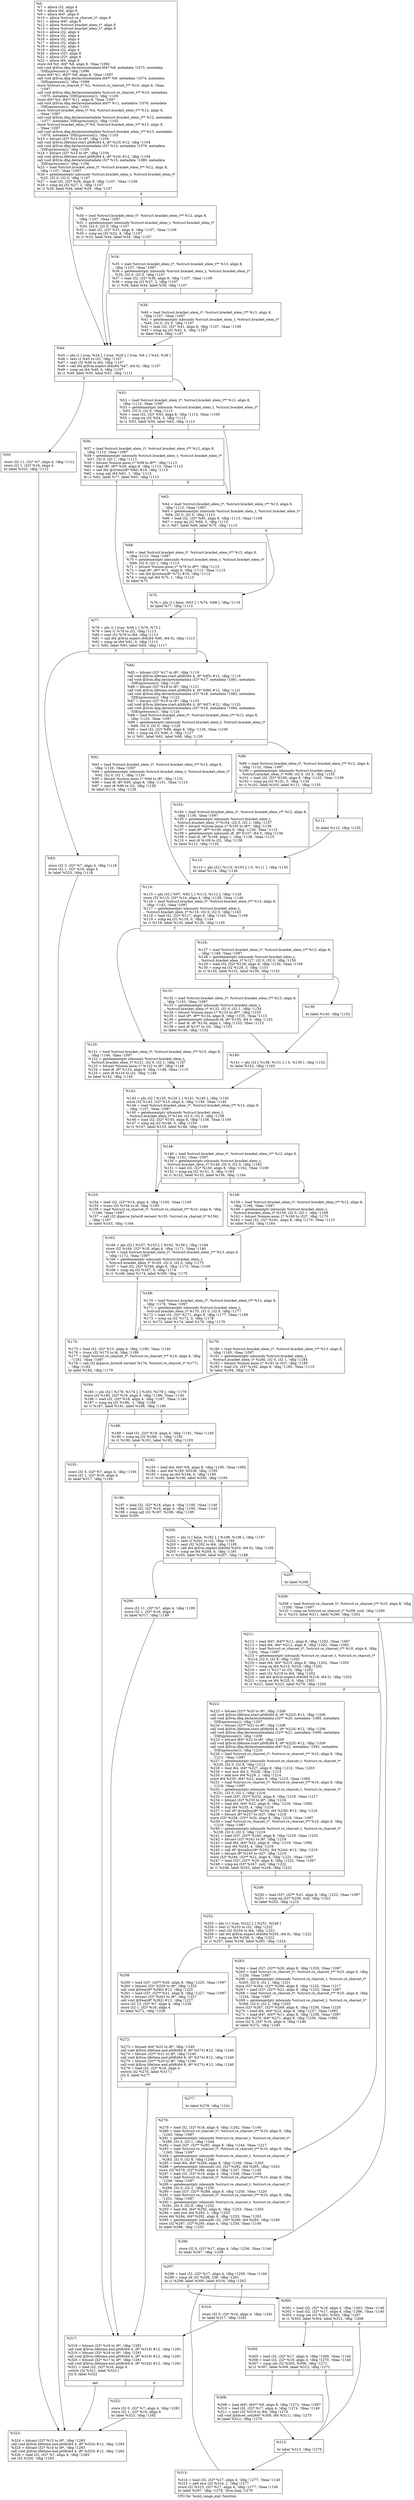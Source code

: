 digraph "CFG for 'build_range_exp' function" {
	label="CFG for 'build_range_exp' function";

	Node0xc9a230 [shape=record,label="{%6:\l  %7 = alloca i32, align 4\l  %8 = alloca i64, align 8\l  %9 = alloca i64*, align 8\l  %10 = alloca %struct.re_charset_t*, align 8\l  %11 = alloca i64*, align 8\l  %12 = alloca %struct.bracket_elem_t*, align 8\l  %13 = alloca %struct.bracket_elem_t*, align 8\l  %14 = alloca i32, align 4\l  %15 = alloca i32, align 4\l  %16 = alloca i32, align 4\l  %17 = alloca i32, align 4\l  %18 = alloca i32, align 4\l  %19 = alloca i32, align 4\l  %20 = alloca i32*, align 8\l  %21 = alloca i32*, align 8\l  %22 = alloca i64, align 8\l  store i64 %0, i64* %8, align 8, !tbaa !1092\l  call void @llvm.dbg.declare(metadata i64* %8, metadata !1073, metadata\l... !DIExpression()), !dbg !1096\l  store i64* %1, i64** %9, align 8, !tbaa !1097\l  call void @llvm.dbg.declare(metadata i64** %9, metadata !1074, metadata\l... !DIExpression()), !dbg !1099\l  store %struct.re_charset_t* %2, %struct.re_charset_t** %10, align 8, !tbaa\l... !1097\l  call void @llvm.dbg.declare(metadata %struct.re_charset_t** %10, metadata\l... !1075, metadata !DIExpression()), !dbg !1100\l  store i64* %3, i64** %11, align 8, !tbaa !1097\l  call void @llvm.dbg.declare(metadata i64** %11, metadata !1076, metadata\l... !DIExpression()), !dbg !1101\l  store %struct.bracket_elem_t* %4, %struct.bracket_elem_t** %12, align 8,\l... !tbaa !1097\l  call void @llvm.dbg.declare(metadata %struct.bracket_elem_t** %12, metadata\l... !1077, metadata !DIExpression()), !dbg !1102\l  store %struct.bracket_elem_t* %5, %struct.bracket_elem_t** %13, align 8,\l... !tbaa !1097\l  call void @llvm.dbg.declare(metadata %struct.bracket_elem_t** %13, metadata\l... !1078, metadata !DIExpression()), !dbg !1103\l  %23 = bitcast i32* %14 to i8*, !dbg !1104\l  call void @llvm.lifetime.start.p0i8(i64 4, i8* %23) #12, !dbg !1104\l  call void @llvm.dbg.declare(metadata i32* %14, metadata !1079, metadata\l... !DIExpression()), !dbg !1105\l  %24 = bitcast i32* %15 to i8*, !dbg !1104\l  call void @llvm.lifetime.start.p0i8(i64 4, i8* %24) #12, !dbg !1104\l  call void @llvm.dbg.declare(metadata i32* %15, metadata !1080, metadata\l... !DIExpression()), !dbg !1106\l  %25 = load %struct.bracket_elem_t*, %struct.bracket_elem_t** %12, align 8,\l... !dbg !1107, !tbaa !1097\l  %26 = getelementptr inbounds %struct.bracket_elem_t, %struct.bracket_elem_t*\l... %25, i32 0, i32 0, !dbg !1107\l  %27 = load i32, i32* %26, align 8, !dbg !1107, !tbaa !1109\l  %28 = icmp eq i32 %27, 2, !dbg !1107\l  br i1 %28, label %44, label %29, !dbg !1107\l|{<s0>T|<s1>F}}"];
	Node0xc9a230:s0 -> Node0xc9a670;
	Node0xc9a230:s1 -> Node0xc9a580;
	Node0xc9a580 [shape=record,label="{%29:\l\l  %30 = load %struct.bracket_elem_t*, %struct.bracket_elem_t** %12, align 8,\l... !dbg !1107, !tbaa !1097\l  %31 = getelementptr inbounds %struct.bracket_elem_t, %struct.bracket_elem_t*\l... %30, i32 0, i32 0, !dbg !1107\l  %32 = load i32, i32* %31, align 8, !dbg !1107, !tbaa !1109\l  %33 = icmp eq i32 %32, 4, !dbg !1107\l  br i1 %33, label %44, label %34, !dbg !1107\l|{<s0>T|<s1>F}}"];
	Node0xc9a580:s0 -> Node0xc9a670;
	Node0xc9a580:s1 -> Node0xc9a5d0;
	Node0xc9a5d0 [shape=record,label="{%34:\l\l  %35 = load %struct.bracket_elem_t*, %struct.bracket_elem_t** %13, align 8,\l... !dbg !1107, !tbaa !1097\l  %36 = getelementptr inbounds %struct.bracket_elem_t, %struct.bracket_elem_t*\l... %35, i32 0, i32 0, !dbg !1107\l  %37 = load i32, i32* %36, align 8, !dbg !1107, !tbaa !1109\l  %38 = icmp eq i32 %37, 2, !dbg !1107\l  br i1 %38, label %44, label %39, !dbg !1107\l|{<s0>T|<s1>F}}"];
	Node0xc9a5d0:s0 -> Node0xc9a670;
	Node0xc9a5d0:s1 -> Node0xc9a620;
	Node0xc9a620 [shape=record,label="{%39:\l\l  %40 = load %struct.bracket_elem_t*, %struct.bracket_elem_t** %13, align 8,\l... !dbg !1107, !tbaa !1097\l  %41 = getelementptr inbounds %struct.bracket_elem_t, %struct.bracket_elem_t*\l... %40, i32 0, i32 0, !dbg !1107\l  %42 = load i32, i32* %41, align 8, !dbg !1107, !tbaa !1109\l  %43 = icmp eq i32 %42, 4, !dbg !1107\l  br label %44, !dbg !1107\l}"];
	Node0xc9a620 -> Node0xc9a670;
	Node0xc9a670 [shape=record,label="{%44:\l\l  %45 = phi i1 [ true, %34 ], [ true, %29 ], [ true, %6 ], [ %43, %39 ]\l  %46 = zext i1 %45 to i32, !dbg !1107\l  %47 = sext i32 %46 to i64, !dbg !1107\l  %48 = call i64 @llvm.expect.i64(i64 %47, i64 0), !dbg !1107\l  %49 = icmp ne i64 %48, 0, !dbg !1107\l  br i1 %49, label %50, label %51, !dbg !1111\l|{<s0>T|<s1>F}}"];
	Node0xc9a670:s0 -> Node0xc9a6c0;
	Node0xc9a670:s1 -> Node0xc9a710;
	Node0xc9a6c0 [shape=record,label="{%50:\l\l  store i32 11, i32* %7, align 4, !dbg !1112\l  store i32 1, i32* %16, align 4\l  br label %323, !dbg !1112\l}"];
	Node0xc9a6c0 -> Node0xc9b840;
	Node0xc9a710 [shape=record,label="{%51:\l\l  %52 = load %struct.bracket_elem_t*, %struct.bracket_elem_t** %12, align 8,\l... !dbg !1113, !tbaa !1097\l  %53 = getelementptr inbounds %struct.bracket_elem_t, %struct.bracket_elem_t*\l... %52, i32 0, i32 0, !dbg !1113\l  %54 = load i32, i32* %53, align 8, !dbg !1113, !tbaa !1109\l  %55 = icmp eq i32 %54, 3, !dbg !1113\l  br i1 %55, label %56, label %63, !dbg !1113\l|{<s0>T|<s1>F}}"];
	Node0xc9a710:s0 -> Node0xc9a760;
	Node0xc9a710:s1 -> Node0xc9a7b0;
	Node0xc9a760 [shape=record,label="{%56:\l\l  %57 = load %struct.bracket_elem_t*, %struct.bracket_elem_t** %12, align 8,\l... !dbg !1113, !tbaa !1097\l  %58 = getelementptr inbounds %struct.bracket_elem_t, %struct.bracket_elem_t*\l... %57, i32 0, i32 1, !dbg !1113\l  %59 = bitcast %union.anon.1* %58 to i8**, !dbg !1113\l  %60 = load i8*, i8** %59, align 8, !dbg !1113, !tbaa !1115\l  %61 = call i64 @strlen(i8* %60) #16, !dbg !1113\l  %62 = icmp ugt i64 %61, 1, !dbg !1113\l  br i1 %62, label %77, label %63, !dbg !1113\l|{<s0>T|<s1>F}}"];
	Node0xc9a760:s0 -> Node0xc9a8a0;
	Node0xc9a760:s1 -> Node0xc9a7b0;
	Node0xc9a7b0 [shape=record,label="{%63:\l\l  %64 = load %struct.bracket_elem_t*, %struct.bracket_elem_t** %13, align 8,\l... !dbg !1113, !tbaa !1097\l  %65 = getelementptr inbounds %struct.bracket_elem_t, %struct.bracket_elem_t*\l... %64, i32 0, i32 0, !dbg !1113\l  %66 = load i32, i32* %65, align 8, !dbg !1113, !tbaa !1109\l  %67 = icmp eq i32 %66, 3, !dbg !1113\l  br i1 %67, label %68, label %75, !dbg !1113\l|{<s0>T|<s1>F}}"];
	Node0xc9a7b0:s0 -> Node0xc9a800;
	Node0xc9a7b0:s1 -> Node0xc9a850;
	Node0xc9a800 [shape=record,label="{%68:\l\l  %69 = load %struct.bracket_elem_t*, %struct.bracket_elem_t** %13, align 8,\l... !dbg !1113, !tbaa !1097\l  %70 = getelementptr inbounds %struct.bracket_elem_t, %struct.bracket_elem_t*\l... %69, i32 0, i32 1, !dbg !1113\l  %71 = bitcast %union.anon.1* %70 to i8**, !dbg !1113\l  %72 = load i8*, i8** %71, align 8, !dbg !1113, !tbaa !1115\l  %73 = call i64 @strlen(i8* %72) #16, !dbg !1113\l  %74 = icmp ugt i64 %73, 1, !dbg !1113\l  br label %75\l}"];
	Node0xc9a800 -> Node0xc9a850;
	Node0xc9a850 [shape=record,label="{%75:\l\l  %76 = phi i1 [ false, %63 ], [ %74, %68 ], !dbg !1116\l  br label %77, !dbg !1113\l}"];
	Node0xc9a850 -> Node0xc9a8a0;
	Node0xc9a8a0 [shape=record,label="{%77:\l\l  %78 = phi i1 [ true, %56 ], [ %76, %75 ]\l  %79 = zext i1 %78 to i32, !dbg !1113\l  %80 = sext i32 %79 to i64, !dbg !1113\l  %81 = call i64 @llvm.expect.i64(i64 %80, i64 0), !dbg !1113\l  %82 = icmp ne i64 %81, 0, !dbg !1113\l  br i1 %82, label %83, label %84, !dbg !1117\l|{<s0>T|<s1>F}}"];
	Node0xc9a8a0:s0 -> Node0xc9a8f0;
	Node0xc9a8a0:s1 -> Node0xc9a940;
	Node0xc9a8f0 [shape=record,label="{%83:\l\l  store i32 3, i32* %7, align 4, !dbg !1118\l  store i32 1, i32* %16, align 4\l  br label %323, !dbg !1118\l}"];
	Node0xc9a8f0 -> Node0xc9b840;
	Node0xc9a940 [shape=record,label="{%84:\l\l  %85 = bitcast i32* %17 to i8*, !dbg !1119\l  call void @llvm.lifetime.start.p0i8(i64 4, i8* %85) #12, !dbg !1119\l  call void @llvm.dbg.declare(metadata i32* %17, metadata !1081, metadata\l... !DIExpression()), !dbg !1120\l  %86 = bitcast i32* %18 to i8*, !dbg !1121\l  call void @llvm.lifetime.start.p0i8(i64 4, i8* %86) #12, !dbg !1121\l  call void @llvm.dbg.declare(metadata i32* %18, metadata !1083, metadata\l... !DIExpression()), !dbg !1122\l  %87 = bitcast i32* %19 to i8*, !dbg !1123\l  call void @llvm.lifetime.start.p0i8(i64 4, i8* %87) #12, !dbg !1123\l  call void @llvm.dbg.declare(metadata i32* %19, metadata !1084, metadata\l... !DIExpression()), !dbg !1124\l  %88 = load %struct.bracket_elem_t*, %struct.bracket_elem_t** %12, align 8,\l... !dbg !1125, !tbaa !1097\l  %89 = getelementptr inbounds %struct.bracket_elem_t, %struct.bracket_elem_t*\l... %88, i32 0, i32 0, !dbg !1126\l  %90 = load i32, i32* %89, align 8, !dbg !1126, !tbaa !1109\l  %91 = icmp eq i32 %90, 0, !dbg !1127\l  br i1 %91, label %92, label %98, !dbg !1128\l|{<s0>T|<s1>F}}"];
	Node0xc9a940:s0 -> Node0xc9a990;
	Node0xc9a940:s1 -> Node0xc9a9e0;
	Node0xc9a990 [shape=record,label="{%92:\l\l  %93 = load %struct.bracket_elem_t*, %struct.bracket_elem_t** %12, align 8,\l... !dbg !1129, !tbaa !1097\l  %94 = getelementptr inbounds %struct.bracket_elem_t, %struct.bracket_elem_t*\l... %93, i32 0, i32 1, !dbg !1130\l  %95 = bitcast %union.anon.1* %94 to i8*, !dbg !1131\l  %96 = load i8, i8* %95, align 8, !dbg !1131, !tbaa !1115\l  %97 = zext i8 %96 to i32, !dbg !1129\l  br label %114, !dbg !1128\l}"];
	Node0xc9a990 -> Node0xc9ab20;
	Node0xc9a9e0 [shape=record,label="{%98:\l\l  %99 = load %struct.bracket_elem_t*, %struct.bracket_elem_t** %12, align 8,\l... !dbg !1132, !tbaa !1097\l  %100 = getelementptr inbounds %struct.bracket_elem_t,\l... %struct.bracket_elem_t* %99, i32 0, i32 0, !dbg !1133\l  %101 = load i32, i32* %100, align 8, !dbg !1133, !tbaa !1109\l  %102 = icmp eq i32 %101, 3, !dbg !1134\l  br i1 %102, label %103, label %111, !dbg !1135\l|{<s0>T|<s1>F}}"];
	Node0xc9a9e0:s0 -> Node0xc9aa30;
	Node0xc9a9e0:s1 -> Node0xc9aa80;
	Node0xc9aa30 [shape=record,label="{%103:\l\l  %104 = load %struct.bracket_elem_t*, %struct.bracket_elem_t** %12, align 8,\l... !dbg !1136, !tbaa !1097\l  %105 = getelementptr inbounds %struct.bracket_elem_t,\l... %struct.bracket_elem_t* %104, i32 0, i32 1, !dbg !1137\l  %106 = bitcast %union.anon.1* %105 to i8**, !dbg !1138\l  %107 = load i8*, i8** %106, align 8, !dbg !1138, !tbaa !1115\l  %108 = getelementptr inbounds i8, i8* %107, i64 0, !dbg !1136\l  %109 = load i8, i8* %108, align 1, !dbg !1136, !tbaa !1115\l  %110 = zext i8 %109 to i32, !dbg !1136\l  br label %112, !dbg !1135\l}"];
	Node0xc9aa30 -> Node0xc9aad0;
	Node0xc9aa80 [shape=record,label="{%111:\l\l  br label %112, !dbg !1135\l}"];
	Node0xc9aa80 -> Node0xc9aad0;
	Node0xc9aad0 [shape=record,label="{%112:\l\l  %113 = phi i32 [ %110, %103 ], [ 0, %111 ], !dbg !1135\l  br label %114, !dbg !1128\l}"];
	Node0xc9aad0 -> Node0xc9ab20;
	Node0xc9ab20 [shape=record,label="{%114:\l\l  %115 = phi i32 [ %97, %92 ], [ %113, %112 ], !dbg !1128\l  store i32 %115, i32* %14, align 4, !dbg !1139, !tbaa !1140\l  %116 = load %struct.bracket_elem_t*, %struct.bracket_elem_t** %13, align 8,\l... !dbg !1142, !tbaa !1097\l  %117 = getelementptr inbounds %struct.bracket_elem_t,\l... %struct.bracket_elem_t* %116, i32 0, i32 0, !dbg !1143\l  %118 = load i32, i32* %117, align 8, !dbg !1143, !tbaa !1109\l  %119 = icmp eq i32 %118, 0, !dbg !1144\l  br i1 %119, label %120, label %126, !dbg !1145\l|{<s0>T|<s1>F}}"];
	Node0xc9ab20:s0 -> Node0xc9ab70;
	Node0xc9ab20:s1 -> Node0xc9abc0;
	Node0xc9ab70 [shape=record,label="{%120:\l\l  %121 = load %struct.bracket_elem_t*, %struct.bracket_elem_t** %13, align 8,\l... !dbg !1146, !tbaa !1097\l  %122 = getelementptr inbounds %struct.bracket_elem_t,\l... %struct.bracket_elem_t* %121, i32 0, i32 1, !dbg !1147\l  %123 = bitcast %union.anon.1* %122 to i8*, !dbg !1148\l  %124 = load i8, i8* %123, align 8, !dbg !1148, !tbaa !1115\l  %125 = zext i8 %124 to i32, !dbg !1146\l  br label %142, !dbg !1145\l}"];
	Node0xc9ab70 -> Node0xc9ad00;
	Node0xc9abc0 [shape=record,label="{%126:\l\l  %127 = load %struct.bracket_elem_t*, %struct.bracket_elem_t** %13, align 8,\l... !dbg !1149, !tbaa !1097\l  %128 = getelementptr inbounds %struct.bracket_elem_t,\l... %struct.bracket_elem_t* %127, i32 0, i32 0, !dbg !1150\l  %129 = load i32, i32* %128, align 8, !dbg !1150, !tbaa !1109\l  %130 = icmp eq i32 %129, 3, !dbg !1151\l  br i1 %130, label %131, label %139, !dbg !1152\l|{<s0>T|<s1>F}}"];
	Node0xc9abc0:s0 -> Node0xc9ac10;
	Node0xc9abc0:s1 -> Node0xc9ac60;
	Node0xc9ac10 [shape=record,label="{%131:\l\l  %132 = load %struct.bracket_elem_t*, %struct.bracket_elem_t** %13, align 8,\l... !dbg !1153, !tbaa !1097\l  %133 = getelementptr inbounds %struct.bracket_elem_t,\l... %struct.bracket_elem_t* %132, i32 0, i32 1, !dbg !1154\l  %134 = bitcast %union.anon.1* %133 to i8**, !dbg !1155\l  %135 = load i8*, i8** %134, align 8, !dbg !1155, !tbaa !1115\l  %136 = getelementptr inbounds i8, i8* %135, i64 0, !dbg !1153\l  %137 = load i8, i8* %136, align 1, !dbg !1153, !tbaa !1115\l  %138 = zext i8 %137 to i32, !dbg !1153\l  br label %140, !dbg !1152\l}"];
	Node0xc9ac10 -> Node0xc9acb0;
	Node0xc9ac60 [shape=record,label="{%139:\l\l  br label %140, !dbg !1152\l}"];
	Node0xc9ac60 -> Node0xc9acb0;
	Node0xc9acb0 [shape=record,label="{%140:\l\l  %141 = phi i32 [ %138, %131 ], [ 0, %139 ], !dbg !1152\l  br label %142, !dbg !1145\l}"];
	Node0xc9acb0 -> Node0xc9ad00;
	Node0xc9ad00 [shape=record,label="{%142:\l\l  %143 = phi i32 [ %125, %120 ], [ %141, %140 ], !dbg !1145\l  store i32 %143, i32* %15, align 4, !dbg !1156, !tbaa !1140\l  %144 = load %struct.bracket_elem_t*, %struct.bracket_elem_t** %12, align 8,\l... !dbg !1157, !tbaa !1097\l  %145 = getelementptr inbounds %struct.bracket_elem_t,\l... %struct.bracket_elem_t* %144, i32 0, i32 0, !dbg !1158\l  %146 = load i32, i32* %145, align 8, !dbg !1158, !tbaa !1109\l  %147 = icmp eq i32 %146, 0, !dbg !1159\l  br i1 %147, label %153, label %148, !dbg !1160\l|{<s0>T|<s1>F}}"];
	Node0xc9ad00:s0 -> Node0xc9ada0;
	Node0xc9ad00:s1 -> Node0xc9ad50;
	Node0xc9ad50 [shape=record,label="{%148:\l\l  %149 = load %struct.bracket_elem_t*, %struct.bracket_elem_t** %12, align 8,\l... !dbg !1161, !tbaa !1097\l  %150 = getelementptr inbounds %struct.bracket_elem_t,\l... %struct.bracket_elem_t* %149, i32 0, i32 0, !dbg !1162\l  %151 = load i32, i32* %150, align 8, !dbg !1162, !tbaa !1109\l  %152 = icmp eq i32 %151, 3, !dbg !1163\l  br i1 %152, label %153, label %158, !dbg !1164\l|{<s0>T|<s1>F}}"];
	Node0xc9ad50:s0 -> Node0xc9ada0;
	Node0xc9ad50:s1 -> Node0xc9adf0;
	Node0xc9ada0 [shape=record,label="{%153:\l\l  %154 = load i32, i32* %14, align 4, !dbg !1165, !tbaa !1140\l  %155 = trunc i32 %154 to i8, !dbg !1165\l  %156 = load %struct.re_charset_t*, %struct.re_charset_t** %10, align 8, !dbg\l... !1166, !tbaa !1097\l  %157 = call i32 @parse_byte(i8 zeroext %155, %struct.re_charset_t* %156),\l... !dbg !1167\l  br label %163, !dbg !1164\l}"];
	Node0xc9ada0 -> Node0xc9ae40;
	Node0xc9adf0 [shape=record,label="{%158:\l\l  %159 = load %struct.bracket_elem_t*, %struct.bracket_elem_t** %12, align 8,\l... !dbg !1168, !tbaa !1097\l  %160 = getelementptr inbounds %struct.bracket_elem_t,\l... %struct.bracket_elem_t* %159, i32 0, i32 1, !dbg !1169\l  %161 = bitcast %union.anon.1* %160 to i32*, !dbg !1170\l  %162 = load i32, i32* %161, align 8, !dbg !1170, !tbaa !1115\l  br label %163, !dbg !1164\l}"];
	Node0xc9adf0 -> Node0xc9ae40;
	Node0xc9ae40 [shape=record,label="{%163:\l\l  %164 = phi i32 [ %157, %153 ], [ %162, %158 ], !dbg !1164\l  store i32 %164, i32* %18, align 4, !dbg !1171, !tbaa !1140\l  %165 = load %struct.bracket_elem_t*, %struct.bracket_elem_t** %13, align 8,\l... !dbg !1172, !tbaa !1097\l  %166 = getelementptr inbounds %struct.bracket_elem_t,\l... %struct.bracket_elem_t* %165, i32 0, i32 0, !dbg !1173\l  %167 = load i32, i32* %166, align 8, !dbg !1173, !tbaa !1109\l  %168 = icmp eq i32 %167, 0, !dbg !1174\l  br i1 %168, label %174, label %169, !dbg !1175\l|{<s0>T|<s1>F}}"];
	Node0xc9ae40:s0 -> Node0xc9aee0;
	Node0xc9ae40:s1 -> Node0xc9ae90;
	Node0xc9ae90 [shape=record,label="{%169:\l\l  %170 = load %struct.bracket_elem_t*, %struct.bracket_elem_t** %13, align 8,\l... !dbg !1176, !tbaa !1097\l  %171 = getelementptr inbounds %struct.bracket_elem_t,\l... %struct.bracket_elem_t* %170, i32 0, i32 0, !dbg !1177\l  %172 = load i32, i32* %171, align 8, !dbg !1177, !tbaa !1109\l  %173 = icmp eq i32 %172, 3, !dbg !1178\l  br i1 %173, label %174, label %179, !dbg !1179\l|{<s0>T|<s1>F}}"];
	Node0xc9ae90:s0 -> Node0xc9aee0;
	Node0xc9ae90:s1 -> Node0xc9af30;
	Node0xc9aee0 [shape=record,label="{%174:\l\l  %175 = load i32, i32* %15, align 4, !dbg !1180, !tbaa !1140\l  %176 = trunc i32 %175 to i8, !dbg !1180\l  %177 = load %struct.re_charset_t*, %struct.re_charset_t** %10, align 8, !dbg\l... !1181, !tbaa !1097\l  %178 = call i32 @parse_byte(i8 zeroext %176, %struct.re_charset_t* %177),\l... !dbg !1182\l  br label %184, !dbg !1179\l}"];
	Node0xc9aee0 -> Node0xc9af80;
	Node0xc9af30 [shape=record,label="{%179:\l\l  %180 = load %struct.bracket_elem_t*, %struct.bracket_elem_t** %13, align 8,\l... !dbg !1183, !tbaa !1097\l  %181 = getelementptr inbounds %struct.bracket_elem_t,\l... %struct.bracket_elem_t* %180, i32 0, i32 1, !dbg !1184\l  %182 = bitcast %union.anon.1* %181 to i32*, !dbg !1185\l  %183 = load i32, i32* %182, align 8, !dbg !1185, !tbaa !1115\l  br label %184, !dbg !1179\l}"];
	Node0xc9af30 -> Node0xc9af80;
	Node0xc9af80 [shape=record,label="{%184:\l\l  %185 = phi i32 [ %178, %174 ], [ %183, %179 ], !dbg !1179\l  store i32 %185, i32* %19, align 4, !dbg !1186, !tbaa !1140\l  %186 = load i32, i32* %18, align 4, !dbg !1187, !tbaa !1140\l  %187 = icmp eq i32 %186, -1, !dbg !1189\l  br i1 %187, label %191, label %188, !dbg !1190\l|{<s0>T|<s1>F}}"];
	Node0xc9af80:s0 -> Node0xc9b020;
	Node0xc9af80:s1 -> Node0xc9afd0;
	Node0xc9afd0 [shape=record,label="{%188:\l\l  %189 = load i32, i32* %19, align 4, !dbg !1191, !tbaa !1140\l  %190 = icmp eq i32 %189, -1, !dbg !1192\l  br i1 %190, label %191, label %192, !dbg !1193\l|{<s0>T|<s1>F}}"];
	Node0xc9afd0:s0 -> Node0xc9b020;
	Node0xc9afd0:s1 -> Node0xc9b070;
	Node0xc9b020 [shape=record,label="{%191:\l\l  store i32 3, i32* %7, align 4, !dbg !1194\l  store i32 1, i32* %16, align 4\l  br label %317, !dbg !1194\l}"];
	Node0xc9b020 -> Node0xc9b7a0;
	Node0xc9b070 [shape=record,label="{%192:\l\l  %193 = load i64, i64* %8, align 8, !dbg !1195, !tbaa !1092\l  %194 = and i64 %193, 65536, !dbg !1195\l  %195 = icmp ne i64 %194, 0, !dbg !1195\l  br i1 %195, label %196, label %200, !dbg !1195\l|{<s0>T|<s1>F}}"];
	Node0xc9b070:s0 -> Node0xc9b0c0;
	Node0xc9b070:s1 -> Node0xc9b110;
	Node0xc9b0c0 [shape=record,label="{%196:\l\l  %197 = load i32, i32* %18, align 4, !dbg !1195, !tbaa !1140\l  %198 = load i32, i32* %19, align 4, !dbg !1195, !tbaa !1140\l  %199 = icmp ugt i32 %197, %198, !dbg !1195\l  br label %200\l}"];
	Node0xc9b0c0 -> Node0xc9b110;
	Node0xc9b110 [shape=record,label="{%200:\l\l  %201 = phi i1 [ false, %192 ], [ %199, %196 ], !dbg !1197\l  %202 = zext i1 %201 to i32, !dbg !1195\l  %203 = sext i32 %202 to i64, !dbg !1195\l  %204 = call i64 @llvm.expect.i64(i64 %203, i64 0), !dbg !1195\l  %205 = icmp ne i64 %204, 0, !dbg !1195\l  br i1 %205, label %206, label %207, !dbg !1198\l|{<s0>T|<s1>F}}"];
	Node0xc9b110:s0 -> Node0xc9b160;
	Node0xc9b110:s1 -> Node0xc9b1b0;
	Node0xc9b160 [shape=record,label="{%206:\l\l  store i32 11, i32* %7, align 4, !dbg !1199\l  store i32 1, i32* %16, align 4\l  br label %317, !dbg !1199\l}"];
	Node0xc9b160 -> Node0xc9b7a0;
	Node0xc9b1b0 [shape=record,label="{%207:\l\l  br label %208\l}"];
	Node0xc9b1b0 -> Node0xc9b200;
	Node0xc9b200 [shape=record,label="{%208:\l\l  %209 = load %struct.re_charset_t*, %struct.re_charset_t** %10, align 8, !dbg\l... !1200, !tbaa !1097\l  %210 = icmp ne %struct.re_charset_t* %209, null, !dbg !1200\l  br i1 %210, label %211, label %296, !dbg !1201\l|{<s0>T|<s1>F}}"];
	Node0xc9b200:s0 -> Node0xc9b250;
	Node0xc9b200:s1 -> Node0xc9b520;
	Node0xc9b250 [shape=record,label="{%211:\l\l  %212 = load i64*, i64** %11, align 8, !dbg !1202, !tbaa !1097\l  %213 = load i64, i64* %212, align 8, !dbg !1202, !tbaa !1092\l  %214 = load %struct.re_charset_t*, %struct.re_charset_t** %10, align 8, !dbg\l... !1202, !tbaa !1097\l  %215 = getelementptr inbounds %struct.re_charset_t, %struct.re_charset_t*\l... %214, i32 0, i32 8, !dbg !1202\l  %216 = load i64, i64* %215, align 8, !dbg !1202, !tbaa !1203\l  %217 = icmp eq i64 %213, %216, !dbg !1202\l  %218 = zext i1 %217 to i32, !dbg !1202\l  %219 = sext i32 %218 to i64, !dbg !1202\l  %220 = call i64 @llvm.expect.i64(i64 %219, i64 0), !dbg !1202\l  %221 = icmp ne i64 %220, 0, !dbg !1202\l  br i1 %221, label %222, label %278, !dbg !1205\l|{<s0>T|<s1>F}}"];
	Node0xc9b250:s0 -> Node0xc9b2a0;
	Node0xc9b250:s1 -> Node0xc9b4d0;
	Node0xc9b2a0 [shape=record,label="{%222:\l\l  %223 = bitcast i32** %20 to i8*, !dbg !1206\l  call void @llvm.lifetime.start.p0i8(i64 8, i8* %223) #12, !dbg !1206\l  call void @llvm.dbg.declare(metadata i32** %20, metadata !1085, metadata\l... !DIExpression()), !dbg !1207\l  %224 = bitcast i32** %21 to i8*, !dbg !1206\l  call void @llvm.lifetime.start.p0i8(i64 8, i8* %224) #12, !dbg !1206\l  call void @llvm.dbg.declare(metadata i32** %21, metadata !1090, metadata\l... !DIExpression()), !dbg !1208\l  %225 = bitcast i64* %22 to i8*, !dbg !1209\l  call void @llvm.lifetime.start.p0i8(i64 8, i8* %225) #12, !dbg !1209\l  call void @llvm.dbg.declare(metadata i64* %22, metadata !1091, metadata\l... !DIExpression()), !dbg !1210\l  %226 = load %struct.re_charset_t*, %struct.re_charset_t** %10, align 8, !dbg\l... !1211, !tbaa !1097\l  %227 = getelementptr inbounds %struct.re_charset_t, %struct.re_charset_t*\l... %226, i32 0, i32 8, !dbg !1212\l  %228 = load i64, i64* %227, align 8, !dbg !1212, !tbaa !1203\l  %229 = mul nsw i64 2, %228, !dbg !1213\l  %230 = add nsw i64 %229, 1, !dbg !1214\l  store i64 %230, i64* %22, align 8, !dbg !1215, !tbaa !1092\l  %231 = load %struct.re_charset_t*, %struct.re_charset_t** %10, align 8, !dbg\l... !1216, !tbaa !1097\l  %232 = getelementptr inbounds %struct.re_charset_t, %struct.re_charset_t*\l... %231, i32 0, i32 1, !dbg !1216\l  %233 = load i32*, i32** %232, align 8, !dbg !1216, !tbaa !1217\l  %234 = bitcast i32* %233 to i8*, !dbg !1216\l  %235 = load i64, i64* %22, align 8, !dbg !1216, !tbaa !1092\l  %236 = mul i64 %235, 4, !dbg !1216\l  %237 = call i8* @realloc(i8* %234, i64 %236) #12, !dbg !1216\l  %238 = bitcast i8* %237 to i32*, !dbg !1216\l  store i32* %238, i32** %20, align 8, !dbg !1218, !tbaa !1097\l  %239 = load %struct.re_charset_t*, %struct.re_charset_t** %10, align 8, !dbg\l... !1219, !tbaa !1097\l  %240 = getelementptr inbounds %struct.re_charset_t, %struct.re_charset_t*\l... %239, i32 0, i32 2, !dbg !1219\l  %241 = load i32*, i32** %240, align 8, !dbg !1219, !tbaa !1220\l  %242 = bitcast i32* %241 to i8*, !dbg !1219\l  %243 = load i64, i64* %22, align 8, !dbg !1219, !tbaa !1092\l  %244 = mul i64 %243, 4, !dbg !1219\l  %245 = call i8* @realloc(i8* %242, i64 %244) #12, !dbg !1219\l  %246 = bitcast i8* %245 to i32*, !dbg !1219\l  store i32* %246, i32** %21, align 8, !dbg !1221, !tbaa !1097\l  %247 = load i32*, i32** %20, align 8, !dbg !1222, !tbaa !1097\l  %248 = icmp eq i32* %247, null, !dbg !1222\l  br i1 %248, label %252, label %249, !dbg !1222\l|{<s0>T|<s1>F}}"];
	Node0xc9b2a0:s0 -> Node0xc9b340;
	Node0xc9b2a0:s1 -> Node0xc9b2f0;
	Node0xc9b2f0 [shape=record,label="{%249:\l\l  %250 = load i32*, i32** %21, align 8, !dbg !1222, !tbaa !1097\l  %251 = icmp eq i32* %250, null, !dbg !1222\l  br label %252, !dbg !1222\l}"];
	Node0xc9b2f0 -> Node0xc9b340;
	Node0xc9b340 [shape=record,label="{%252:\l\l  %253 = phi i1 [ true, %222 ], [ %251, %249 ]\l  %254 = zext i1 %253 to i32, !dbg !1222\l  %255 = sext i32 %254 to i64, !dbg !1222\l  %256 = call i64 @llvm.expect.i64(i64 %255, i64 0), !dbg !1222\l  %257 = icmp ne i64 %256, 0, !dbg !1222\l  br i1 %257, label %258, label %263, !dbg !1224\l|{<s0>T|<s1>F}}"];
	Node0xc9b340:s0 -> Node0xc9b390;
	Node0xc9b340:s1 -> Node0xc9b3e0;
	Node0xc9b390 [shape=record,label="{%258:\l\l  %259 = load i32*, i32** %20, align 8, !dbg !1225, !tbaa !1097\l  %260 = bitcast i32* %259 to i8*, !dbg !1225\l  call void @free(i8* %260) #12, !dbg !1225\l  %261 = load i32*, i32** %21, align 8, !dbg !1227, !tbaa !1097\l  %262 = bitcast i32* %261 to i8*, !dbg !1227\l  call void @free(i8* %262) #12, !dbg !1227\l  store i32 12, i32* %7, align 4, !dbg !1228\l  store i32 1, i32* %16, align 4\l  br label %272, !dbg !1228\l}"];
	Node0xc9b390 -> Node0xc9b430;
	Node0xc9b3e0 [shape=record,label="{%263:\l\l  %264 = load i32*, i32** %20, align 8, !dbg !1229, !tbaa !1097\l  %265 = load %struct.re_charset_t*, %struct.re_charset_t** %10, align 8, !dbg\l... !1230, !tbaa !1097\l  %266 = getelementptr inbounds %struct.re_charset_t, %struct.re_charset_t*\l... %265, i32 0, i32 1, !dbg !1231\l  store i32* %264, i32** %266, align 8, !dbg !1232, !tbaa !1217\l  %267 = load i32*, i32** %21, align 8, !dbg !1233, !tbaa !1097\l  %268 = load %struct.re_charset_t*, %struct.re_charset_t** %10, align 8, !dbg\l... !1234, !tbaa !1097\l  %269 = getelementptr inbounds %struct.re_charset_t, %struct.re_charset_t*\l... %268, i32 0, i32 2, !dbg !1235\l  store i32* %267, i32** %269, align 8, !dbg !1236, !tbaa !1220\l  %270 = load i64, i64* %22, align 8, !dbg !1237, !tbaa !1092\l  %271 = load i64*, i64** %11, align 8, !dbg !1238, !tbaa !1097\l  store i64 %270, i64* %271, align 8, !dbg !1239, !tbaa !1092\l  store i32 0, i32* %16, align 4, !dbg !1240\l  br label %272, !dbg !1240\l}"];
	Node0xc9b3e0 -> Node0xc9b430;
	Node0xc9b430 [shape=record,label="{%272:\l\l  %273 = bitcast i64* %22 to i8*, !dbg !1240\l  call void @llvm.lifetime.end.p0i8(i64 8, i8* %273) #12, !dbg !1240\l  %274 = bitcast i32** %21 to i8*, !dbg !1240\l  call void @llvm.lifetime.end.p0i8(i64 8, i8* %274) #12, !dbg !1240\l  %275 = bitcast i32** %20 to i8*, !dbg !1240\l  call void @llvm.lifetime.end.p0i8(i64 8, i8* %275) #12, !dbg !1240\l  %276 = load i32, i32* %16, align 4\l  switch i32 %276, label %317 [\l    i32 0, label %277\l  ]\l|{<s0>def|<s1>0}}"];
	Node0xc9b430:s0 -> Node0xc9b7a0;
	Node0xc9b430:s1 -> Node0xc9b480;
	Node0xc9b480 [shape=record,label="{%277:\l\l  br label %278, !dbg !1241\l}"];
	Node0xc9b480 -> Node0xc9b4d0;
	Node0xc9b4d0 [shape=record,label="{%278:\l\l  %279 = load i32, i32* %18, align 4, !dbg !1242, !tbaa !1140\l  %280 = load %struct.re_charset_t*, %struct.re_charset_t** %10, align 8, !dbg\l... !1243, !tbaa !1097\l  %281 = getelementptr inbounds %struct.re_charset_t, %struct.re_charset_t*\l... %280, i32 0, i32 1, !dbg !1244\l  %282 = load i32*, i32** %281, align 8, !dbg !1244, !tbaa !1217\l  %283 = load %struct.re_charset_t*, %struct.re_charset_t** %10, align 8, !dbg\l... !1245, !tbaa !1097\l  %284 = getelementptr inbounds %struct.re_charset_t, %struct.re_charset_t*\l... %283, i32 0, i32 8, !dbg !1246\l  %285 = load i64, i64* %284, align 8, !dbg !1246, !tbaa !1203\l  %286 = getelementptr inbounds i32, i32* %282, i64 %285, !dbg !1243\l  store i32 %279, i32* %286, align 4, !dbg !1247, !tbaa !1140\l  %287 = load i32, i32* %19, align 4, !dbg !1248, !tbaa !1140\l  %288 = load %struct.re_charset_t*, %struct.re_charset_t** %10, align 8, !dbg\l... !1249, !tbaa !1097\l  %289 = getelementptr inbounds %struct.re_charset_t, %struct.re_charset_t*\l... %288, i32 0, i32 2, !dbg !1250\l  %290 = load i32*, i32** %289, align 8, !dbg !1250, !tbaa !1220\l  %291 = load %struct.re_charset_t*, %struct.re_charset_t** %10, align 8, !dbg\l... !1251, !tbaa !1097\l  %292 = getelementptr inbounds %struct.re_charset_t, %struct.re_charset_t*\l... %291, i32 0, i32 8, !dbg !1252\l  %293 = load i64, i64* %292, align 8, !dbg !1253, !tbaa !1203\l  %294 = add nsw i64 %293, 1, !dbg !1253\l  store i64 %294, i64* %292, align 8, !dbg !1253, !tbaa !1203\l  %295 = getelementptr inbounds i32, i32* %290, i64 %293, !dbg !1249\l  store i32 %287, i32* %295, align 4, !dbg !1254, !tbaa !1140\l  br label %296, !dbg !1255\l}"];
	Node0xc9b4d0 -> Node0xc9b520;
	Node0xc9b520 [shape=record,label="{%296:\l\l  store i32 0, i32* %17, align 4, !dbg !1256, !tbaa !1140\l  br label %297, !dbg !1258\l}"];
	Node0xc9b520 -> Node0xc9b570;
	Node0xc9b570 [shape=record,label="{%297:\l\l  %298 = load i32, i32* %17, align 4, !dbg !1259, !tbaa !1140\l  %299 = icmp slt i32 %298, 256, !dbg !1261\l  br i1 %299, label %300, label %316, !dbg !1262\l|{<s0>T|<s1>F}}"];
	Node0xc9b570:s0 -> Node0xc9b5c0;
	Node0xc9b570:s1 -> Node0xc9b750;
	Node0xc9b5c0 [shape=record,label="{%300:\l\l  %301 = load i32, i32* %18, align 4, !dbg !1263, !tbaa !1140\l  %302 = load i32, i32* %17, align 4, !dbg !1266, !tbaa !1140\l  %303 = icmp ule i32 %301, %302, !dbg !1267\l  br i1 %303, label %304, label %312, !dbg !1268\l|{<s0>T|<s1>F}}"];
	Node0xc9b5c0:s0 -> Node0xc9b610;
	Node0xc9b5c0:s1 -> Node0xc9b6b0;
	Node0xc9b610 [shape=record,label="{%304:\l\l  %305 = load i32, i32* %17, align 4, !dbg !1269, !tbaa !1140\l  %306 = load i32, i32* %19, align 4, !dbg !1270, !tbaa !1140\l  %307 = icmp ule i32 %305, %306, !dbg !1271\l  br i1 %307, label %308, label %312, !dbg !1272\l|{<s0>T|<s1>F}}"];
	Node0xc9b610:s0 -> Node0xc9b660;
	Node0xc9b610:s1 -> Node0xc9b6b0;
	Node0xc9b660 [shape=record,label="{%308:\l\l  %309 = load i64*, i64** %9, align 8, !dbg !1273, !tbaa !1097\l  %310 = load i32, i32* %17, align 4, !dbg !1274, !tbaa !1140\l  %311 = sext i32 %310 to i64, !dbg !1274\l  call void @bitset_set(i64* %309, i64 %311), !dbg !1275\l  br label %312, !dbg !1275\l}"];
	Node0xc9b660 -> Node0xc9b6b0;
	Node0xc9b6b0 [shape=record,label="{%312:\l\l  br label %313, !dbg !1276\l}"];
	Node0xc9b6b0 -> Node0xc9b700;
	Node0xc9b700 [shape=record,label="{%313:\l\l  %314 = load i32, i32* %17, align 4, !dbg !1277, !tbaa !1140\l  %315 = add nsw i32 %314, 1, !dbg !1277\l  store i32 %315, i32* %17, align 4, !dbg !1277, !tbaa !1140\l  br label %297, !dbg !1278, !llvm.loop !1279\l}"];
	Node0xc9b700 -> Node0xc9b570;
	Node0xc9b750 [shape=record,label="{%316:\l\l  store i32 0, i32* %16, align 4, !dbg !1281\l  br label %317, !dbg !1281\l}"];
	Node0xc9b750 -> Node0xc9b7a0;
	Node0xc9b7a0 [shape=record,label="{%317:\l\l  %318 = bitcast i32* %19 to i8*, !dbg !1281\l  call void @llvm.lifetime.end.p0i8(i64 4, i8* %318) #12, !dbg !1281\l  %319 = bitcast i32* %18 to i8*, !dbg !1281\l  call void @llvm.lifetime.end.p0i8(i64 4, i8* %319) #12, !dbg !1281\l  %320 = bitcast i32* %17 to i8*, !dbg !1281\l  call void @llvm.lifetime.end.p0i8(i64 4, i8* %320) #12, !dbg !1281\l  %321 = load i32, i32* %16, align 4\l  switch i32 %321, label %323 [\l    i32 0, label %322\l  ]\l|{<s0>def|<s1>0}}"];
	Node0xc9b7a0:s0 -> Node0xc9b840;
	Node0xc9b7a0:s1 -> Node0xc9b7f0;
	Node0xc9b7f0 [shape=record,label="{%322:\l\l  store i32 0, i32* %7, align 4, !dbg !1282\l  store i32 1, i32* %16, align 4\l  br label %323, !dbg !1282\l}"];
	Node0xc9b7f0 -> Node0xc9b840;
	Node0xc9b840 [shape=record,label="{%323:\l\l  %324 = bitcast i32* %15 to i8*, !dbg !1283\l  call void @llvm.lifetime.end.p0i8(i64 4, i8* %324) #12, !dbg !1283\l  %325 = bitcast i32* %14 to i8*, !dbg !1283\l  call void @llvm.lifetime.end.p0i8(i64 4, i8* %325) #12, !dbg !1283\l  %326 = load i32, i32* %7, align 4, !dbg !1283\l  ret i32 %326, !dbg !1283\l}"];
}
